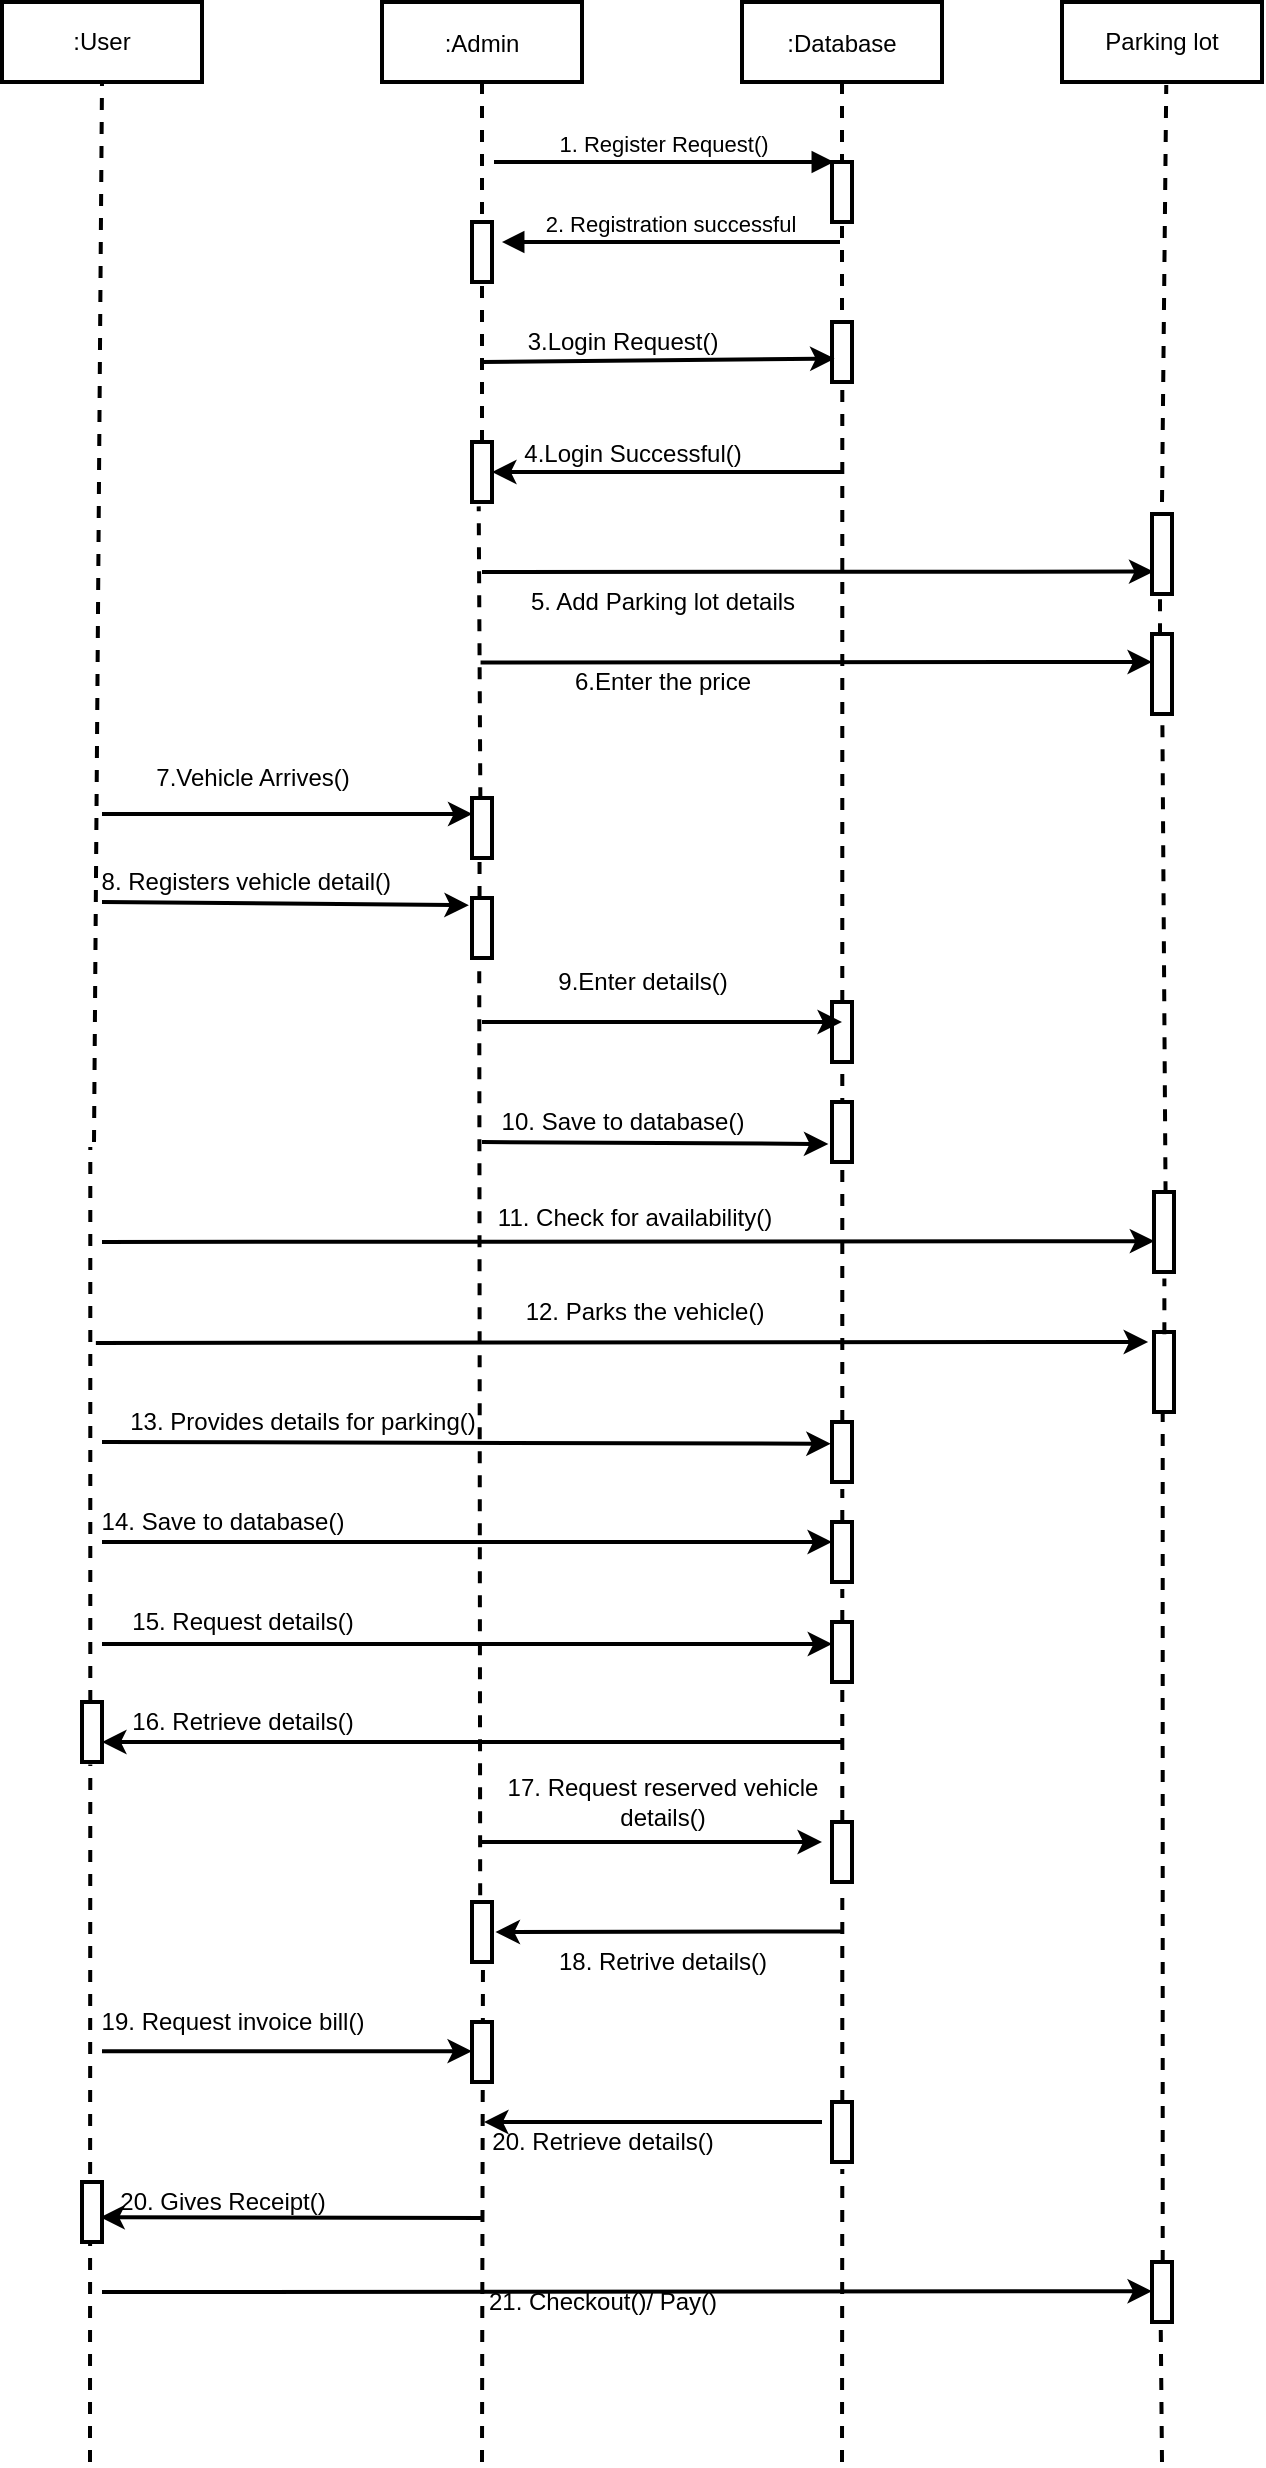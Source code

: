<mxfile version="18.1.2" type="device"><diagram id="kgpKYQtTHZ0yAKxKKP6v" name="Page-1"><mxGraphModel dx="1680" dy="391" grid="1" gridSize="10" guides="1" tooltips="1" connect="1" arrows="1" fold="1" page="1" pageScale="1" pageWidth="850" pageHeight="1100" math="0" shadow="0"><root><mxCell id="0"/><mxCell id="1" parent="0"/><mxCell id="3nuBFxr9cyL0pnOWT2aG-1" value=":Admin" style="shape=umlLifeline;perimeter=lifelinePerimeter;container=1;collapsible=0;recursiveResize=0;rounded=0;shadow=0;strokeWidth=2;" parent="1" vertex="1"><mxGeometry x="120" y="80" width="100" height="110" as="geometry"/></mxCell><mxCell id="3nuBFxr9cyL0pnOWT2aG-5" value=":Database" style="shape=umlLifeline;perimeter=lifelinePerimeter;container=1;collapsible=0;recursiveResize=0;rounded=0;shadow=0;strokeWidth=2;" parent="1" vertex="1"><mxGeometry x="300" y="80" width="100" height="160" as="geometry"/></mxCell><mxCell id="3nuBFxr9cyL0pnOWT2aG-6" value="" style="points=[];perimeter=orthogonalPerimeter;rounded=0;shadow=0;strokeWidth=2;" parent="3nuBFxr9cyL0pnOWT2aG-5" vertex="1"><mxGeometry x="45" y="80" width="10" height="30" as="geometry"/></mxCell><mxCell id="3nuBFxr9cyL0pnOWT2aG-8" value="1. Register Request()" style="verticalAlign=bottom;endArrow=block;entryX=0;entryY=0;shadow=0;strokeWidth=2;" parent="1" edge="1"><mxGeometry relative="1" as="geometry"><mxPoint x="176" y="160.0" as="sourcePoint"/><mxPoint x="346" y="160.0" as="targetPoint"/></mxGeometry></mxCell><mxCell id="3nuBFxr9cyL0pnOWT2aG-9" value="2. Registration successful" style="verticalAlign=bottom;endArrow=block;shadow=0;strokeWidth=2;" parent="1" source="3nuBFxr9cyL0pnOWT2aG-5" edge="1"><mxGeometry relative="1" as="geometry"><mxPoint x="240" y="200" as="sourcePoint"/><mxPoint x="180" y="200" as="targetPoint"/></mxGeometry></mxCell><mxCell id="y1mxUrCBcpJoyGekSvoR-1" value="Parking lot" style="rounded=0;whiteSpace=wrap;html=1;strokeWidth=2;" parent="1" vertex="1"><mxGeometry x="460" y="80" width="100" height="40" as="geometry"/></mxCell><mxCell id="y1mxUrCBcpJoyGekSvoR-2" value=":User" style="rounded=0;whiteSpace=wrap;html=1;strokeWidth=2;" parent="1" vertex="1"><mxGeometry x="-70" y="80" width="100" height="40" as="geometry"/></mxCell><mxCell id="y1mxUrCBcpJoyGekSvoR-4" value="" style="endArrow=none;dashed=1;html=1;rounded=0;entryX=0.5;entryY=1;entryDx=0;entryDy=0;strokeWidth=2;" parent="1" target="y1mxUrCBcpJoyGekSvoR-2" edge="1"><mxGeometry width="50" height="50" relative="1" as="geometry"><mxPoint x="-24" y="650" as="sourcePoint"/><mxPoint x="-10" y="230" as="targetPoint"/></mxGeometry></mxCell><mxCell id="y1mxUrCBcpJoyGekSvoR-5" value="" style="points=[];perimeter=orthogonalPerimeter;rounded=0;shadow=0;strokeWidth=2;" parent="1" vertex="1"><mxGeometry x="505" y="396" width="10" height="40" as="geometry"/></mxCell><mxCell id="y1mxUrCBcpJoyGekSvoR-6" value="" style="points=[];perimeter=orthogonalPerimeter;rounded=0;shadow=0;strokeWidth=2;" parent="1" vertex="1"><mxGeometry x="505" y="336" width="10" height="40" as="geometry"/></mxCell><mxCell id="y1mxUrCBcpJoyGekSvoR-7" value="" style="endArrow=none;dashed=1;html=1;rounded=0;entryX=0.5;entryY=1;entryDx=0;entryDy=0;strokeWidth=2;" parent="1" edge="1"><mxGeometry width="50" height="50" relative="1" as="geometry"><mxPoint x="510" y="330" as="sourcePoint"/><mxPoint x="512.13" y="121.5" as="targetPoint"/></mxGeometry></mxCell><mxCell id="y1mxUrCBcpJoyGekSvoR-8" value="" style="points=[];perimeter=orthogonalPerimeter;rounded=0;shadow=0;strokeWidth=2;" parent="1" vertex="1"><mxGeometry x="506" y="745" width="10" height="40" as="geometry"/></mxCell><mxCell id="y1mxUrCBcpJoyGekSvoR-9" value="" style="points=[];perimeter=orthogonalPerimeter;rounded=0;shadow=0;strokeWidth=2;" parent="1" vertex="1"><mxGeometry x="506" y="675" width="10" height="40" as="geometry"/></mxCell><mxCell id="y1mxUrCBcpJoyGekSvoR-10" value="" style="endArrow=none;dashed=1;html=1;rounded=0;exitX=0.4;exitY=0.015;exitDx=0;exitDy=0;exitPerimeter=0;strokeWidth=2;" parent="1" source="y1mxUrCBcpJoyGekSvoR-5" edge="1"><mxGeometry width="50" height="50" relative="1" as="geometry"><mxPoint x="450" y="426" as="sourcePoint"/><mxPoint x="509" y="376" as="targetPoint"/></mxGeometry></mxCell><mxCell id="y1mxUrCBcpJoyGekSvoR-11" value="" style="endArrow=none;dashed=1;html=1;rounded=0;entryX=0.519;entryY=1.096;entryDx=0;entryDy=0;entryPerimeter=0;exitX=0.578;exitY=0.015;exitDx=0;exitDy=0;exitPerimeter=0;strokeWidth=2;" parent="1" source="y1mxUrCBcpJoyGekSvoR-9" target="y1mxUrCBcpJoyGekSvoR-5" edge="1"><mxGeometry width="50" height="50" relative="1" as="geometry"><mxPoint x="390" y="546" as="sourcePoint"/><mxPoint x="440" y="496" as="targetPoint"/></mxGeometry></mxCell><mxCell id="y1mxUrCBcpJoyGekSvoR-12" value="" style="endArrow=none;dashed=1;html=1;rounded=0;entryX=0.519;entryY=1.081;entryDx=0;entryDy=0;entryPerimeter=0;exitX=0.519;exitY=0.028;exitDx=0;exitDy=0;exitPerimeter=0;strokeWidth=2;" parent="1" source="y1mxUrCBcpJoyGekSvoR-8" target="y1mxUrCBcpJoyGekSvoR-9" edge="1"><mxGeometry width="50" height="50" relative="1" as="geometry"><mxPoint x="431" y="795" as="sourcePoint"/><mxPoint x="481" y="745" as="targetPoint"/></mxGeometry></mxCell><mxCell id="y1mxUrCBcpJoyGekSvoR-14" value="" style="points=[];perimeter=orthogonalPerimeter;rounded=0;shadow=0;strokeWidth=2;" parent="1" vertex="1"><mxGeometry x="165" y="190" width="10" height="30" as="geometry"/></mxCell><mxCell id="y1mxUrCBcpJoyGekSvoR-15" value="" style="endArrow=none;dashed=1;html=1;rounded=0;entryX=0.5;entryY=1;entryDx=0;entryDy=0;entryPerimeter=0;strokeWidth=2;" parent="1" target="y1mxUrCBcpJoyGekSvoR-14" edge="1"><mxGeometry width="50" height="50" relative="1" as="geometry"><mxPoint x="170" y="300" as="sourcePoint"/><mxPoint x="190" y="240" as="targetPoint"/></mxGeometry></mxCell><mxCell id="y1mxUrCBcpJoyGekSvoR-16" value="" style="points=[];perimeter=orthogonalPerimeter;rounded=0;shadow=0;strokeWidth=2;" parent="1" vertex="1"><mxGeometry x="165" y="300" width="10" height="30" as="geometry"/></mxCell><mxCell id="y1mxUrCBcpJoyGekSvoR-18" value="" style="points=[];perimeter=orthogonalPerimeter;rounded=0;shadow=0;strokeWidth=2;" parent="1" vertex="1"><mxGeometry x="345" y="240" width="10" height="30" as="geometry"/></mxCell><mxCell id="y1mxUrCBcpJoyGekSvoR-20" value="" style="endArrow=none;dashed=1;html=1;rounded=0;labelBorderColor=none;entryX=0.515;entryY=1.118;entryDx=0;entryDy=0;entryPerimeter=0;startArrow=none;strokeWidth=2;" parent="1" target="y1mxUrCBcpJoyGekSvoR-18" edge="1" source="vs1XP5euwefxvcr906UV-11"><mxGeometry width="50" height="50" relative="1" as="geometry"><mxPoint x="350" y="670" as="sourcePoint"/><mxPoint x="390" y="290" as="targetPoint"/></mxGeometry></mxCell><mxCell id="y1mxUrCBcpJoyGekSvoR-21" value="" style="points=[];perimeter=orthogonalPerimeter;rounded=0;shadow=0;strokeWidth=2;" parent="1" vertex="1"><mxGeometry x="165" y="528" width="10" height="30" as="geometry"/></mxCell><mxCell id="y1mxUrCBcpJoyGekSvoR-22" value="" style="points=[];perimeter=orthogonalPerimeter;rounded=0;shadow=0;strokeWidth=2;" parent="1" vertex="1"><mxGeometry x="165" y="478" width="10" height="30" as="geometry"/></mxCell><mxCell id="y1mxUrCBcpJoyGekSvoR-23" value="" style="endArrow=none;dashed=1;html=1;rounded=0;labelBorderColor=none;entryX=0.336;entryY=1.073;entryDx=0;entryDy=0;entryPerimeter=0;exitX=0.418;exitY=0.021;exitDx=0;exitDy=0;exitPerimeter=0;strokeWidth=2;" parent="1" source="y1mxUrCBcpJoyGekSvoR-22" target="y1mxUrCBcpJoyGekSvoR-16" edge="1"><mxGeometry width="50" height="50" relative="1" as="geometry"><mxPoint x="110" y="390" as="sourcePoint"/><mxPoint x="150" y="340" as="targetPoint"/></mxGeometry></mxCell><mxCell id="y1mxUrCBcpJoyGekSvoR-24" value="" style="endArrow=none;dashed=1;html=1;rounded=0;labelBorderColor=none;entryX=0.377;entryY=1.061;entryDx=0;entryDy=0;entryPerimeter=0;exitX=0.377;exitY=0;exitDx=0;exitDy=0;exitPerimeter=0;strokeWidth=2;" parent="1" source="y1mxUrCBcpJoyGekSvoR-21" target="y1mxUrCBcpJoyGekSvoR-22" edge="1"><mxGeometry width="50" height="50" relative="1" as="geometry"><mxPoint x="70" y="558" as="sourcePoint"/><mxPoint x="120" y="508" as="targetPoint"/></mxGeometry></mxCell><mxCell id="y1mxUrCBcpJoyGekSvoR-25" value="" style="endArrow=classic;html=1;rounded=0;labelBorderColor=none;entryX=0.022;entryY=0.268;entryDx=0;entryDy=0;entryPerimeter=0;strokeWidth=2;" parent="1" target="y1mxUrCBcpJoyGekSvoR-22" edge="1"><mxGeometry width="50" height="50" relative="1" as="geometry"><mxPoint x="-20" y="486" as="sourcePoint"/><mxPoint x="160" y="360" as="targetPoint"/></mxGeometry></mxCell><mxCell id="y1mxUrCBcpJoyGekSvoR-26" value="" style="endArrow=classic;html=1;rounded=0;labelBorderColor=none;entryX=-0.156;entryY=0.119;entryDx=0;entryDy=0;entryPerimeter=0;strokeWidth=2;" parent="1" target="y1mxUrCBcpJoyGekSvoR-21" edge="1"><mxGeometry width="50" height="50" relative="1" as="geometry"><mxPoint x="-20" y="530" as="sourcePoint"/><mxPoint x="100" y="420" as="targetPoint"/></mxGeometry></mxCell><mxCell id="y1mxUrCBcpJoyGekSvoR-27" value="7.Vehicle Arrives()" style="text;html=1;align=center;verticalAlign=middle;resizable=0;points=[];autosize=1;strokeColor=none;fillColor=none;strokeWidth=2;" parent="1" vertex="1"><mxGeometry y="458" width="110" height="20" as="geometry"/></mxCell><mxCell id="y1mxUrCBcpJoyGekSvoR-28" value="&amp;nbsp;8. Registers vehicle detail()" style="text;html=1;align=center;verticalAlign=middle;resizable=0;points=[];autosize=1;strokeColor=none;fillColor=none;strokeWidth=2;" parent="1" vertex="1"><mxGeometry x="-30" y="510" width="160" height="20" as="geometry"/></mxCell><mxCell id="vs1XP5euwefxvcr906UV-1" value="" style="endArrow=classic;html=1;rounded=0;entryX=0.128;entryY=0.61;entryDx=0;entryDy=0;entryPerimeter=0;strokeWidth=2;" edge="1" parent="1" target="y1mxUrCBcpJoyGekSvoR-18"><mxGeometry width="50" height="50" relative="1" as="geometry"><mxPoint x="170" y="260" as="sourcePoint"/><mxPoint x="340" y="260" as="targetPoint"/></mxGeometry></mxCell><mxCell id="vs1XP5euwefxvcr906UV-2" value="3.Login Request()" style="text;html=1;align=center;verticalAlign=middle;resizable=0;points=[];autosize=1;strokeColor=none;fillColor=none;strokeWidth=2;" vertex="1" parent="1"><mxGeometry x="185" y="240" width="110" height="20" as="geometry"/></mxCell><mxCell id="vs1XP5euwefxvcr906UV-3" value="" style="endArrow=classic;html=1;rounded=0;strokeWidth=2;" edge="1" parent="1" target="y1mxUrCBcpJoyGekSvoR-16"><mxGeometry width="50" height="50" relative="1" as="geometry"><mxPoint x="350" y="315" as="sourcePoint"/><mxPoint x="290" y="350" as="targetPoint"/></mxGeometry></mxCell><mxCell id="vs1XP5euwefxvcr906UV-4" value="4.Login Successful()" style="text;html=1;align=center;verticalAlign=middle;resizable=0;points=[];autosize=1;strokeColor=none;fillColor=none;strokeWidth=2;" vertex="1" parent="1"><mxGeometry x="185" y="296" width="120" height="20" as="geometry"/></mxCell><mxCell id="vs1XP5euwefxvcr906UV-5" value="" style="endArrow=classic;html=1;rounded=0;entryX=0.072;entryY=0.72;entryDx=0;entryDy=0;entryPerimeter=0;strokeWidth=2;" edge="1" parent="1" target="y1mxUrCBcpJoyGekSvoR-6"><mxGeometry width="50" height="50" relative="1" as="geometry"><mxPoint x="170" y="365" as="sourcePoint"/><mxPoint x="220" y="340" as="targetPoint"/></mxGeometry></mxCell><mxCell id="vs1XP5euwefxvcr906UV-6" value="5. Add Parking lot details" style="text;html=1;align=center;verticalAlign=middle;resizable=0;points=[];autosize=1;strokeColor=none;fillColor=none;strokeWidth=2;" vertex="1" parent="1"><mxGeometry x="185" y="370" width="150" height="20" as="geometry"/></mxCell><mxCell id="vs1XP5euwefxvcr906UV-7" value="" style="endArrow=classic;html=1;rounded=0;entryX=0.072;entryY=0.72;entryDx=0;entryDy=0;entryPerimeter=0;strokeWidth=2;" edge="1" parent="1"><mxGeometry width="50" height="50" relative="1" as="geometry"><mxPoint x="169.28" y="410.2" as="sourcePoint"/><mxPoint x="505.0" y="410.0" as="targetPoint"/></mxGeometry></mxCell><mxCell id="vs1XP5euwefxvcr906UV-8" value="6.Enter the price" style="text;html=1;align=center;verticalAlign=middle;resizable=0;points=[];autosize=1;strokeColor=none;fillColor=none;strokeWidth=2;" vertex="1" parent="1"><mxGeometry x="210" y="410" width="100" height="20" as="geometry"/></mxCell><mxCell id="vs1XP5euwefxvcr906UV-10" value="" style="endArrow=none;dashed=1;html=1;rounded=0;entryX=0.362;entryY=1.015;entryDx=0;entryDy=0;entryPerimeter=0;exitX=0.409;exitY=-0.113;exitDx=0;exitDy=0;exitPerimeter=0;strokeWidth=2;" edge="1" parent="1" source="vs1XP5euwefxvcr906UV-42" target="y1mxUrCBcpJoyGekSvoR-21"><mxGeometry width="50" height="50" relative="1" as="geometry"><mxPoint x="170" y="980" as="sourcePoint"/><mxPoint x="170" y="650" as="targetPoint"/></mxGeometry></mxCell><mxCell id="vs1XP5euwefxvcr906UV-11" value="" style="points=[];perimeter=orthogonalPerimeter;rounded=0;shadow=0;strokeWidth=2;" vertex="1" parent="1"><mxGeometry x="345" y="580" width="10" height="30" as="geometry"/></mxCell><mxCell id="vs1XP5euwefxvcr906UV-12" value="" style="endArrow=none;dashed=1;html=1;rounded=0;labelBorderColor=none;entryX=0.515;entryY=1.118;entryDx=0;entryDy=0;entryPerimeter=0;startArrow=none;strokeWidth=2;" edge="1" parent="1" source="vs1XP5euwefxvcr906UV-25" target="vs1XP5euwefxvcr906UV-11"><mxGeometry width="50" height="50" relative="1" as="geometry"><mxPoint x="350" y="1111.333" as="sourcePoint"/><mxPoint x="350.15" y="273.54" as="targetPoint"/></mxGeometry></mxCell><mxCell id="vs1XP5euwefxvcr906UV-13" value="" style="points=[];perimeter=orthogonalPerimeter;rounded=0;shadow=0;strokeWidth=2;" vertex="1" parent="1"><mxGeometry x="345" y="630" width="10" height="30" as="geometry"/></mxCell><mxCell id="vs1XP5euwefxvcr906UV-14" value="" style="endArrow=classic;html=1;rounded=0;strokeWidth=2;" edge="1" parent="1"><mxGeometry width="50" height="50" relative="1" as="geometry"><mxPoint x="170" y="590" as="sourcePoint"/><mxPoint x="350" y="590" as="targetPoint"/></mxGeometry></mxCell><mxCell id="vs1XP5euwefxvcr906UV-15" value="" style="endArrow=classic;html=1;rounded=0;entryX=-0.18;entryY=0.7;entryDx=0;entryDy=0;entryPerimeter=0;strokeWidth=2;" edge="1" parent="1" target="vs1XP5euwefxvcr906UV-13"><mxGeometry width="50" height="50" relative="1" as="geometry"><mxPoint x="170" y="650" as="sourcePoint"/><mxPoint x="260" y="630" as="targetPoint"/></mxGeometry></mxCell><mxCell id="vs1XP5euwefxvcr906UV-16" value="9.Enter details()" style="text;html=1;align=center;verticalAlign=middle;resizable=0;points=[];autosize=1;strokeColor=none;fillColor=none;strokeWidth=2;" vertex="1" parent="1"><mxGeometry x="200" y="560" width="100" height="20" as="geometry"/></mxCell><mxCell id="vs1XP5euwefxvcr906UV-17" value="10. Save to database()" style="text;html=1;align=center;verticalAlign=middle;resizable=0;points=[];autosize=1;strokeColor=none;fillColor=none;strokeWidth=2;" vertex="1" parent="1"><mxGeometry x="170" y="630" width="140" height="20" as="geometry"/></mxCell><mxCell id="vs1XP5euwefxvcr906UV-18" value="" style="endArrow=none;dashed=1;html=1;rounded=0;entryX=0.415;entryY=1.042;entryDx=0;entryDy=0;entryPerimeter=0;startArrow=none;strokeWidth=2;" edge="1" parent="1" source="vs1XP5euwefxvcr906UV-36"><mxGeometry width="50" height="50" relative="1" as="geometry"><mxPoint x="-26" y="1060" as="sourcePoint"/><mxPoint x="-25.85" y="652.52" as="targetPoint"/></mxGeometry></mxCell><mxCell id="vs1XP5euwefxvcr906UV-20" value="" style="endArrow=classic;html=1;rounded=0;entryX=0.014;entryY=0.614;entryDx=0;entryDy=0;entryPerimeter=0;strokeWidth=2;" edge="1" parent="1" target="y1mxUrCBcpJoyGekSvoR-9"><mxGeometry width="50" height="50" relative="1" as="geometry"><mxPoint x="-20" y="700" as="sourcePoint"/><mxPoint x="20" y="690" as="targetPoint"/></mxGeometry></mxCell><mxCell id="vs1XP5euwefxvcr906UV-21" value="" style="endArrow=classic;html=1;rounded=0;entryX=0.014;entryY=0.614;entryDx=0;entryDy=0;entryPerimeter=0;strokeWidth=2;" edge="1" parent="1"><mxGeometry width="50" height="50" relative="1" as="geometry"><mxPoint x="-23.07" y="750.44" as="sourcePoint"/><mxPoint x="503.07" y="750" as="targetPoint"/></mxGeometry></mxCell><mxCell id="vs1XP5euwefxvcr906UV-22" value="11. Check for availability()" style="text;html=1;align=center;verticalAlign=middle;resizable=0;points=[];autosize=1;strokeColor=none;fillColor=none;strokeWidth=2;" vertex="1" parent="1"><mxGeometry x="171" y="678" width="150" height="20" as="geometry"/></mxCell><mxCell id="vs1XP5euwefxvcr906UV-23" value="12. Parks the vehicle()" style="text;html=1;align=center;verticalAlign=middle;resizable=0;points=[];autosize=1;strokeColor=none;fillColor=none;strokeWidth=2;" vertex="1" parent="1"><mxGeometry x="186" y="725" width="130" height="20" as="geometry"/></mxCell><mxCell id="vs1XP5euwefxvcr906UV-25" value="" style="points=[];perimeter=orthogonalPerimeter;rounded=0;shadow=0;strokeWidth=2;" vertex="1" parent="1"><mxGeometry x="345" y="790" width="10" height="30" as="geometry"/></mxCell><mxCell id="vs1XP5euwefxvcr906UV-26" value="" style="endArrow=none;dashed=1;html=1;rounded=0;labelBorderColor=none;entryX=0.515;entryY=1.118;entryDx=0;entryDy=0;entryPerimeter=0;startArrow=none;strokeWidth=2;" edge="1" parent="1" source="vs1XP5euwefxvcr906UV-24" target="vs1XP5euwefxvcr906UV-25"><mxGeometry width="50" height="50" relative="1" as="geometry"><mxPoint x="350" y="1111.333" as="sourcePoint"/><mxPoint x="350.15" y="613.54" as="targetPoint"/></mxGeometry></mxCell><mxCell id="vs1XP5euwefxvcr906UV-24" value="" style="points=[];perimeter=orthogonalPerimeter;rounded=0;shadow=0;strokeWidth=2;" vertex="1" parent="1"><mxGeometry x="345" y="840" width="10" height="30" as="geometry"/></mxCell><mxCell id="vs1XP5euwefxvcr906UV-27" value="" style="endArrow=none;dashed=1;html=1;rounded=0;labelBorderColor=none;entryX=0.515;entryY=1.118;entryDx=0;entryDy=0;entryPerimeter=0;startArrow=none;strokeWidth=2;" edge="1" parent="1" source="vs1XP5euwefxvcr906UV-32" target="vs1XP5euwefxvcr906UV-24"><mxGeometry width="50" height="50" relative="1" as="geometry"><mxPoint x="350" y="1111.333" as="sourcePoint"/><mxPoint x="350.15" y="823.54" as="targetPoint"/></mxGeometry></mxCell><mxCell id="vs1XP5euwefxvcr906UV-28" value="" style="endArrow=classic;html=1;rounded=0;entryX=-0.061;entryY=0.362;entryDx=0;entryDy=0;entryPerimeter=0;strokeWidth=2;" edge="1" parent="1" target="vs1XP5euwefxvcr906UV-25"><mxGeometry width="50" height="50" relative="1" as="geometry"><mxPoint x="-20" y="800" as="sourcePoint"/><mxPoint x="40" y="830" as="targetPoint"/></mxGeometry></mxCell><mxCell id="vs1XP5euwefxvcr906UV-29" value="" style="endArrow=classic;html=1;rounded=0;strokeWidth=2;" edge="1" parent="1"><mxGeometry width="50" height="50" relative="1" as="geometry"><mxPoint x="-20" y="850" as="sourcePoint"/><mxPoint x="345" y="850" as="targetPoint"/></mxGeometry></mxCell><mxCell id="vs1XP5euwefxvcr906UV-30" value="13. Provides details for parking()" style="text;html=1;align=center;verticalAlign=middle;resizable=0;points=[];autosize=1;strokeColor=none;fillColor=none;strokeWidth=2;" vertex="1" parent="1"><mxGeometry x="-15" y="780" width="190" height="20" as="geometry"/></mxCell><mxCell id="vs1XP5euwefxvcr906UV-31" value="14. Save to database()" style="text;html=1;align=center;verticalAlign=middle;resizable=0;points=[];autosize=1;strokeColor=none;fillColor=none;strokeWidth=2;" vertex="1" parent="1"><mxGeometry x="-30" y="830" width="140" height="20" as="geometry"/></mxCell><mxCell id="vs1XP5euwefxvcr906UV-32" value="" style="points=[];perimeter=orthogonalPerimeter;rounded=0;shadow=0;strokeWidth=2;" vertex="1" parent="1"><mxGeometry x="345" y="890" width="10" height="30" as="geometry"/></mxCell><mxCell id="vs1XP5euwefxvcr906UV-33" value="" style="endArrow=none;dashed=1;html=1;rounded=0;labelBorderColor=none;entryX=0.515;entryY=1.118;entryDx=0;entryDy=0;entryPerimeter=0;startArrow=none;strokeWidth=2;" edge="1" parent="1" source="vs1XP5euwefxvcr906UV-40" target="vs1XP5euwefxvcr906UV-32"><mxGeometry width="50" height="50" relative="1" as="geometry"><mxPoint x="350" y="1111.333" as="sourcePoint"/><mxPoint x="350.15" y="873.54" as="targetPoint"/></mxGeometry></mxCell><mxCell id="vs1XP5euwefxvcr906UV-34" value="" style="endArrow=classic;html=1;rounded=0;entryX=0.009;entryY=0.368;entryDx=0;entryDy=0;entryPerimeter=0;strokeWidth=2;" edge="1" parent="1" target="vs1XP5euwefxvcr906UV-32"><mxGeometry width="50" height="50" relative="1" as="geometry"><mxPoint x="-20" y="901" as="sourcePoint"/><mxPoint x="60" y="900" as="targetPoint"/></mxGeometry></mxCell><mxCell id="vs1XP5euwefxvcr906UV-35" value="15. Request details()" style="text;html=1;align=center;verticalAlign=middle;resizable=0;points=[];autosize=1;strokeColor=none;fillColor=none;strokeWidth=2;" vertex="1" parent="1"><mxGeometry x="-15" y="880" width="130" height="20" as="geometry"/></mxCell><mxCell id="vs1XP5euwefxvcr906UV-36" value="" style="points=[];perimeter=orthogonalPerimeter;rounded=0;shadow=0;strokeWidth=2;" vertex="1" parent="1"><mxGeometry x="-30" y="930" width="10" height="30" as="geometry"/></mxCell><mxCell id="vs1XP5euwefxvcr906UV-37" value="" style="endArrow=none;dashed=1;html=1;rounded=0;entryX=0.415;entryY=1.042;entryDx=0;entryDy=0;entryPerimeter=0;strokeWidth=2;" edge="1" parent="1" target="vs1XP5euwefxvcr906UV-36"><mxGeometry width="50" height="50" relative="1" as="geometry"><mxPoint x="-26" y="1310" as="sourcePoint"/><mxPoint x="-25.85" y="652.52" as="targetPoint"/></mxGeometry></mxCell><mxCell id="vs1XP5euwefxvcr906UV-38" value="" style="endArrow=classic;html=1;rounded=0;strokeWidth=2;" edge="1" parent="1"><mxGeometry width="50" height="50" relative="1" as="geometry"><mxPoint x="350" y="950" as="sourcePoint"/><mxPoint x="-20" y="950" as="targetPoint"/></mxGeometry></mxCell><mxCell id="vs1XP5euwefxvcr906UV-39" value="16. Retrieve details()" style="text;html=1;align=center;verticalAlign=middle;resizable=0;points=[];autosize=1;strokeColor=none;fillColor=none;strokeWidth=2;" vertex="1" parent="1"><mxGeometry x="-15" y="930" width="130" height="20" as="geometry"/></mxCell><mxCell id="vs1XP5euwefxvcr906UV-40" value="" style="points=[];perimeter=orthogonalPerimeter;rounded=0;shadow=0;strokeWidth=2;" vertex="1" parent="1"><mxGeometry x="345" y="990" width="10" height="30" as="geometry"/></mxCell><mxCell id="vs1XP5euwefxvcr906UV-41" value="" style="endArrow=none;dashed=1;html=1;rounded=0;labelBorderColor=none;entryX=0.515;entryY=1.118;entryDx=0;entryDy=0;entryPerimeter=0;startArrow=none;strokeWidth=2;" edge="1" parent="1" source="vs1XP5euwefxvcr906UV-51" target="vs1XP5euwefxvcr906UV-40"><mxGeometry width="50" height="50" relative="1" as="geometry"><mxPoint x="350" y="1250" as="sourcePoint"/><mxPoint x="350.15" y="923.54" as="targetPoint"/></mxGeometry></mxCell><mxCell id="vs1XP5euwefxvcr906UV-42" value="" style="points=[];perimeter=orthogonalPerimeter;rounded=0;shadow=0;strokeWidth=2;" vertex="1" parent="1"><mxGeometry x="165" y="1030" width="10" height="30" as="geometry"/></mxCell><mxCell id="vs1XP5euwefxvcr906UV-43" value="" style="endArrow=classic;html=1;rounded=0;strokeWidth=2;" edge="1" parent="1"><mxGeometry width="50" height="50" relative="1" as="geometry"><mxPoint x="170" y="1000" as="sourcePoint"/><mxPoint x="340" y="1000" as="targetPoint"/></mxGeometry></mxCell><mxCell id="vs1XP5euwefxvcr906UV-44" value="17. Request reserved vehicle &lt;br&gt;details()" style="text;html=1;align=center;verticalAlign=middle;resizable=0;points=[];autosize=1;strokeColor=none;fillColor=none;strokeWidth=2;" vertex="1" parent="1"><mxGeometry x="175" y="965" width="170" height="30" as="geometry"/></mxCell><mxCell id="vs1XP5euwefxvcr906UV-45" value="" style="endArrow=classic;html=1;rounded=0;entryX=1.174;entryY=0.501;entryDx=0;entryDy=0;entryPerimeter=0;strokeWidth=2;" edge="1" parent="1" target="vs1XP5euwefxvcr906UV-42"><mxGeometry width="50" height="50" relative="1" as="geometry"><mxPoint x="350" y="1044.7" as="sourcePoint"/><mxPoint x="180" y="1045" as="targetPoint"/></mxGeometry></mxCell><mxCell id="vs1XP5euwefxvcr906UV-46" value="18. Retrive details()" style="text;html=1;align=center;verticalAlign=middle;resizable=0;points=[];autosize=1;strokeColor=none;fillColor=none;strokeWidth=2;" vertex="1" parent="1"><mxGeometry x="200" y="1050" width="120" height="20" as="geometry"/></mxCell><mxCell id="vs1XP5euwefxvcr906UV-47" value="" style="endArrow=none;dashed=1;html=1;rounded=0;entryX=0.548;entryY=1.104;entryDx=0;entryDy=0;entryPerimeter=0;strokeWidth=2;" edge="1" parent="1" target="vs1XP5euwefxvcr906UV-42"><mxGeometry width="50" height="50" relative="1" as="geometry"><mxPoint x="170" y="1310" as="sourcePoint"/><mxPoint x="180" y="1120" as="targetPoint"/></mxGeometry></mxCell><mxCell id="vs1XP5euwefxvcr906UV-48" value="" style="points=[];perimeter=orthogonalPerimeter;rounded=0;shadow=0;strokeWidth=2;" vertex="1" parent="1"><mxGeometry x="165" y="1090" width="10" height="30" as="geometry"/></mxCell><mxCell id="vs1XP5euwefxvcr906UV-49" value="" style="endArrow=classic;html=1;rounded=0;strokeWidth=2;" edge="1" parent="1" target="vs1XP5euwefxvcr906UV-48"><mxGeometry width="50" height="50" relative="1" as="geometry"><mxPoint x="-20" y="1104.57" as="sourcePoint"/><mxPoint x="60" y="1104.57" as="targetPoint"/></mxGeometry></mxCell><mxCell id="vs1XP5euwefxvcr906UV-50" value="19. Request invoice bill()" style="text;html=1;align=center;verticalAlign=middle;resizable=0;points=[];autosize=1;strokeColor=none;fillColor=none;strokeWidth=2;" vertex="1" parent="1"><mxGeometry x="-30" y="1080" width="150" height="20" as="geometry"/></mxCell><mxCell id="vs1XP5euwefxvcr906UV-51" value="" style="points=[];perimeter=orthogonalPerimeter;rounded=0;shadow=0;strokeWidth=2;" vertex="1" parent="1"><mxGeometry x="345" y="1130" width="10" height="30" as="geometry"/></mxCell><mxCell id="vs1XP5euwefxvcr906UV-52" value="" style="endArrow=none;dashed=1;html=1;rounded=0;labelBorderColor=none;entryX=0.515;entryY=1.118;entryDx=0;entryDy=0;entryPerimeter=0;strokeWidth=2;" edge="1" parent="1" target="vs1XP5euwefxvcr906UV-51"><mxGeometry width="50" height="50" relative="1" as="geometry"><mxPoint x="350" y="1310" as="sourcePoint"/><mxPoint x="350.15" y="1023.54" as="targetPoint"/></mxGeometry></mxCell><mxCell id="vs1XP5euwefxvcr906UV-53" value="" style="endArrow=classic;html=1;rounded=0;strokeWidth=2;" edge="1" parent="1"><mxGeometry width="50" height="50" relative="1" as="geometry"><mxPoint x="340" y="1140" as="sourcePoint"/><mxPoint x="171" y="1140" as="targetPoint"/></mxGeometry></mxCell><mxCell id="vs1XP5euwefxvcr906UV-54" value="20. Retrieve details()" style="text;html=1;align=center;verticalAlign=middle;resizable=0;points=[];autosize=1;strokeColor=none;fillColor=none;strokeWidth=2;" vertex="1" parent="1"><mxGeometry x="165" y="1140" width="130" height="20" as="geometry"/></mxCell><mxCell id="vs1XP5euwefxvcr906UV-55" value="" style="points=[];perimeter=orthogonalPerimeter;rounded=0;shadow=0;strokeWidth=2;" vertex="1" parent="1"><mxGeometry x="-30" y="1170" width="10" height="30" as="geometry"/></mxCell><mxCell id="vs1XP5euwefxvcr906UV-56" value="" style="endArrow=classic;html=1;rounded=0;entryX=0.917;entryY=0.588;entryDx=0;entryDy=0;entryPerimeter=0;strokeWidth=2;" edge="1" parent="1" target="vs1XP5euwefxvcr906UV-55"><mxGeometry width="50" height="50" relative="1" as="geometry"><mxPoint x="170" y="1188" as="sourcePoint"/><mxPoint x="1" y="1184.57" as="targetPoint"/></mxGeometry></mxCell><mxCell id="vs1XP5euwefxvcr906UV-57" value="20. Gives Receipt()" style="text;html=1;align=center;verticalAlign=middle;resizable=0;points=[];autosize=1;strokeColor=none;fillColor=none;strokeWidth=2;" vertex="1" parent="1"><mxGeometry x="-20" y="1170" width="120" height="20" as="geometry"/></mxCell><mxCell id="vs1XP5euwefxvcr906UV-58" value="" style="endArrow=none;dashed=1;html=1;rounded=0;entryX=0.435;entryY=1.002;entryDx=0;entryDy=0;entryPerimeter=0;startArrow=none;strokeWidth=2;" edge="1" parent="1" source="vs1XP5euwefxvcr906UV-59" target="y1mxUrCBcpJoyGekSvoR-8"><mxGeometry width="50" height="50" relative="1" as="geometry"><mxPoint x="510" y="1250" as="sourcePoint"/><mxPoint x="550" y="830" as="targetPoint"/></mxGeometry></mxCell><mxCell id="vs1XP5euwefxvcr906UV-59" value="" style="points=[];perimeter=orthogonalPerimeter;rounded=0;shadow=0;strokeWidth=2;" vertex="1" parent="1"><mxGeometry x="505" y="1210" width="10" height="30" as="geometry"/></mxCell><mxCell id="vs1XP5euwefxvcr906UV-60" value="" style="endArrow=none;dashed=1;html=1;rounded=0;entryX=0.435;entryY=1.002;entryDx=0;entryDy=0;entryPerimeter=0;strokeWidth=2;" edge="1" parent="1" target="vs1XP5euwefxvcr906UV-59"><mxGeometry width="50" height="50" relative="1" as="geometry"><mxPoint x="510" y="1310" as="sourcePoint"/><mxPoint x="510.35" y="785.08" as="targetPoint"/></mxGeometry></mxCell><mxCell id="vs1XP5euwefxvcr906UV-61" value="" style="endArrow=classic;html=1;rounded=0;strokeWidth=2;" edge="1" parent="1"><mxGeometry width="50" height="50" relative="1" as="geometry"><mxPoint x="-20" y="1225" as="sourcePoint"/><mxPoint x="505" y="1224.6" as="targetPoint"/></mxGeometry></mxCell><mxCell id="vs1XP5euwefxvcr906UV-62" value="21. Checkout()/ Pay()" style="text;html=1;align=center;verticalAlign=middle;resizable=0;points=[];autosize=1;strokeColor=none;fillColor=none;strokeWidth=2;" vertex="1" parent="1"><mxGeometry x="165" y="1220" width="130" height="20" as="geometry"/></mxCell></root></mxGraphModel></diagram></mxfile>